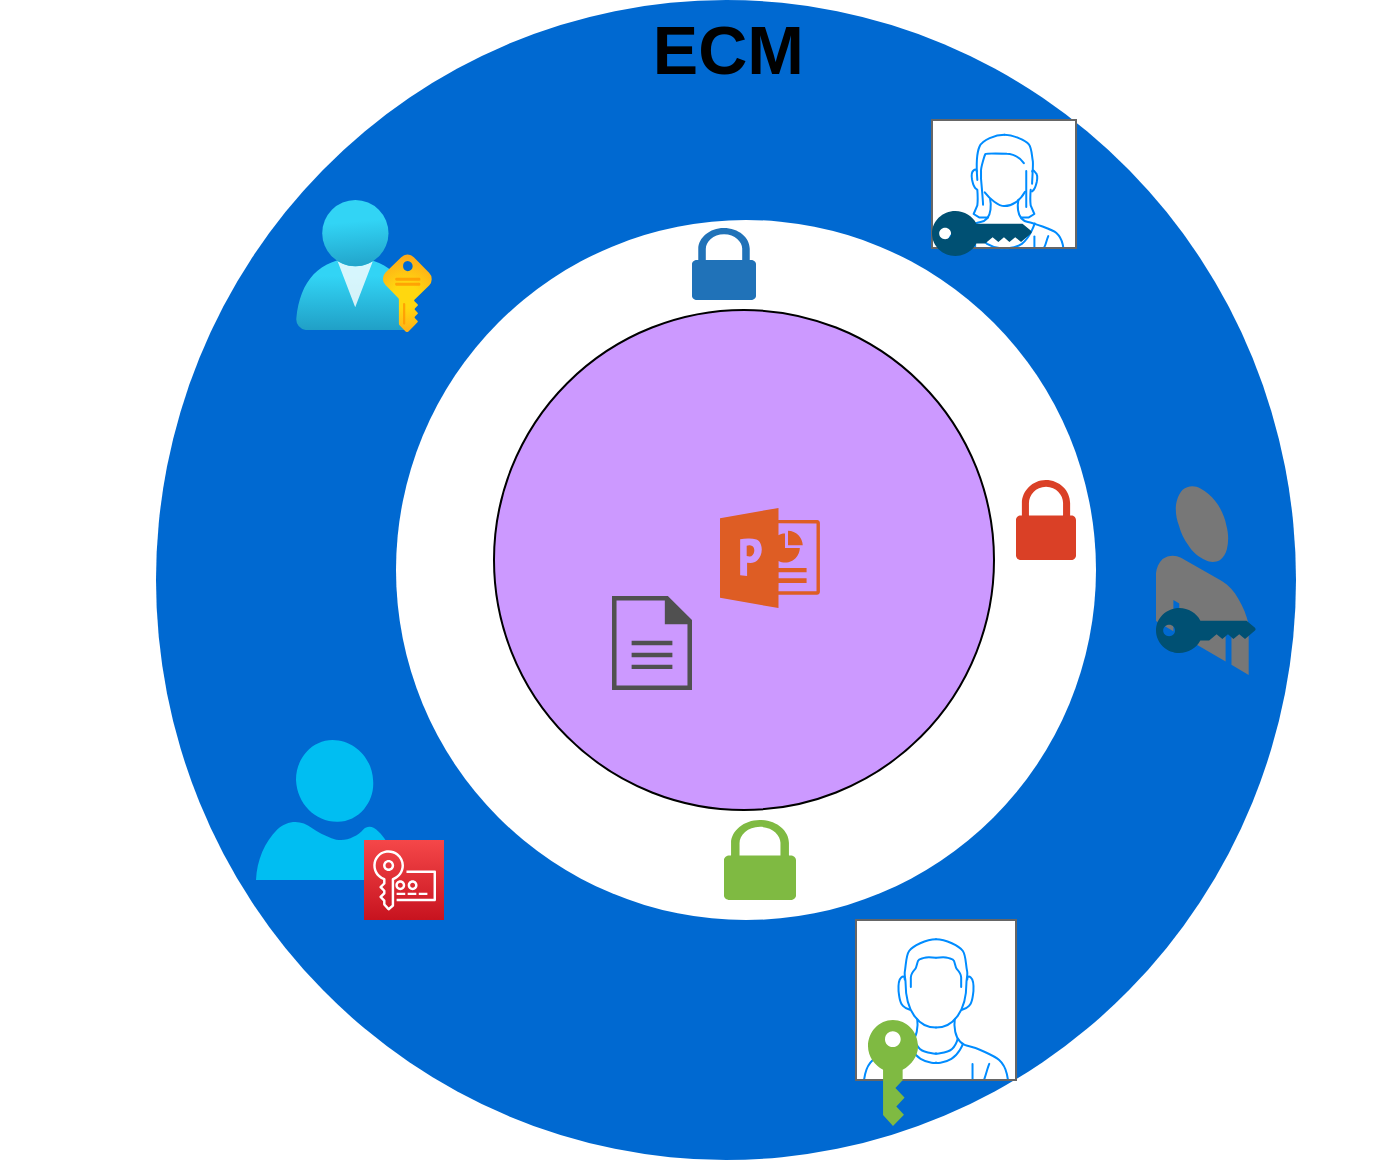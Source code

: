 <mxfile version="15.8.2" type="github">
  <diagram name="Page-1" id="3e8102d1-ef87-2e61-34e1-82d9a586fe2e">
    <mxGraphModel dx="946" dy="589" grid="1" gridSize="10" guides="1" tooltips="1" connect="1" arrows="1" fold="1" page="1" pageScale="1" pageWidth="1100" pageHeight="850" background="none" math="0" shadow="0">
      <root>
        <mxCell id="0" />
        <mxCell id="1" parent="0" />
        <mxCell id="70666756c84bb93c-1" value="" style="ellipse;whiteSpace=wrap;html=1;rounded=0;shadow=0;comic=0;strokeWidth=1;fontFamily=Verdana;fontSize=14;strokeColor=none;fillColor=#0069D1;" parent="1" vertex="1">
          <mxGeometry x="250" y="80" width="570" height="580" as="geometry" />
        </mxCell>
        <mxCell id="70666756c84bb93c-2" value="" style="ellipse;whiteSpace=wrap;html=1;rounded=0;shadow=0;comic=0;strokeWidth=1;fontFamily=Verdana;fontSize=22;strokeColor=none;fillColor=#ffffff;fontColor=#0069D1;fontStyle=1" parent="1" vertex="1">
          <mxGeometry x="370" y="190" width="350" height="350" as="geometry" />
        </mxCell>
        <mxCell id="x3NgYkP0MZVID1S3G_IZ-7" value="" style="aspect=fixed;html=1;points=[];align=center;image;fontSize=12;image=img/lib/azure2/azure_stack/User_Subscriptions.svg;" vertex="1" parent="1">
          <mxGeometry x="320" y="180" width="68" height="66" as="geometry" />
        </mxCell>
        <mxCell id="x3NgYkP0MZVID1S3G_IZ-10" value="" style="verticalLabelPosition=bottom;html=1;verticalAlign=top;align=center;strokeColor=none;fillColor=#00BEF2;shape=mxgraph.azure.user;" vertex="1" parent="1">
          <mxGeometry x="300" y="450" width="70" height="70" as="geometry" />
        </mxCell>
        <mxCell id="x3NgYkP0MZVID1S3G_IZ-11" value="" style="verticalLabelPosition=bottom;shadow=0;dashed=0;align=center;html=1;verticalAlign=top;strokeWidth=1;shape=mxgraph.mockup.containers.userFemale;strokeColor=#666666;strokeColor2=#008cff;" vertex="1" parent="1">
          <mxGeometry x="638" y="140" width="72" height="64" as="geometry" />
        </mxCell>
        <mxCell id="x3NgYkP0MZVID1S3G_IZ-12" value="" style="verticalLabelPosition=bottom;shadow=0;dashed=0;align=center;html=1;verticalAlign=top;strokeWidth=1;shape=mxgraph.mockup.containers.userMale;strokeColor=#666666;strokeColor2=#008cff;" vertex="1" parent="1">
          <mxGeometry x="600" y="540" width="80" height="80" as="geometry" />
        </mxCell>
        <mxCell id="x3NgYkP0MZVID1S3G_IZ-13" value="" style="verticalLabelPosition=bottom;html=1;verticalAlign=top;strokeWidth=1;align=center;outlineConnect=0;dashed=0;outlineConnect=0;shape=mxgraph.aws3d.end_user;strokeColor=none;fillColor=#777777;aspect=fixed;" vertex="1" parent="1">
          <mxGeometry x="750" y="322.5" width="46.34" height="95" as="geometry" />
        </mxCell>
        <mxCell id="x3NgYkP0MZVID1S3G_IZ-14" value="" style="points=[[0,0.5,0],[0.24,0,0],[0.5,0.28,0],[0.995,0.475,0],[0.5,0.72,0],[0.24,1,0]];verticalLabelPosition=bottom;sketch=0;html=1;verticalAlign=top;aspect=fixed;align=center;pointerEvents=1;shape=mxgraph.cisco19.key;fillColor=#005073;strokeColor=none;" vertex="1" parent="1">
          <mxGeometry x="638" y="185.5" width="50" height="22.5" as="geometry" />
        </mxCell>
        <mxCell id="x3NgYkP0MZVID1S3G_IZ-15" value="" style="points=[[0,0.5,0],[0.24,0,0],[0.5,0.28,0],[0.995,0.475,0],[0.5,0.72,0],[0.24,1,0]];verticalLabelPosition=bottom;sketch=0;html=1;verticalAlign=top;aspect=fixed;align=center;pointerEvents=1;shape=mxgraph.cisco19.key;fillColor=#005073;strokeColor=none;" vertex="1" parent="1">
          <mxGeometry x="750" y="384" width="50" height="22.5" as="geometry" />
        </mxCell>
        <mxCell id="x3NgYkP0MZVID1S3G_IZ-17" value="" style="sketch=0;points=[[0,0,0],[0.25,0,0],[0.5,0,0],[0.75,0,0],[1,0,0],[0,1,0],[0.25,1,0],[0.5,1,0],[0.75,1,0],[1,1,0],[0,0.25,0],[0,0.5,0],[0,0.75,0],[1,0.25,0],[1,0.5,0],[1,0.75,0]];outlineConnect=0;fontColor=#232F3E;gradientColor=#F54749;gradientDirection=north;fillColor=#C7131F;strokeColor=#ffffff;dashed=0;verticalLabelPosition=bottom;verticalAlign=top;align=center;html=1;fontSize=12;fontStyle=0;aspect=fixed;shape=mxgraph.aws4.resourceIcon;resIcon=mxgraph.aws4.key_management_service;" vertex="1" parent="1">
          <mxGeometry x="354" y="500" width="40" height="40" as="geometry" />
        </mxCell>
        <mxCell id="x3NgYkP0MZVID1S3G_IZ-18" value="" style="sketch=0;pointerEvents=1;shadow=0;dashed=0;html=1;strokeColor=none;labelPosition=center;verticalLabelPosition=bottom;verticalAlign=top;outlineConnect=0;align=center;shape=mxgraph.office.security.lock_protected;fillColor=#2072B8;" vertex="1" parent="1">
          <mxGeometry x="518" y="194" width="32" height="36" as="geometry" />
        </mxCell>
        <mxCell id="x3NgYkP0MZVID1S3G_IZ-19" value="" style="sketch=0;pointerEvents=1;shadow=0;dashed=0;html=1;strokeColor=none;labelPosition=center;verticalLabelPosition=bottom;verticalAlign=top;outlineConnect=0;align=center;shape=mxgraph.office.security.lock_protected;fillColor=#DA4026;" vertex="1" parent="1">
          <mxGeometry x="680" y="320" width="30" height="40" as="geometry" />
        </mxCell>
        <mxCell id="x3NgYkP0MZVID1S3G_IZ-20" value="" style="shape=image;html=1;verticalAlign=top;verticalLabelPosition=bottom;labelBackgroundColor=#ffffff;imageAspect=0;aspect=fixed;image=https://cdn2.iconfinder.com/data/icons/woothemes/PNG/intruder.png" vertex="1" parent="1">
          <mxGeometry x="183" y="130" width="78" height="78" as="geometry" />
        </mxCell>
        <mxCell id="x3NgYkP0MZVID1S3G_IZ-21" value="" style="shape=image;html=1;verticalAlign=top;verticalLabelPosition=bottom;labelBackgroundColor=#ffffff;imageAspect=0;aspect=fixed;image=https://cdn0.iconfinder.com/data/icons/kameleon-free-pack-rounded/110/Hacker-128.png" vertex="1" parent="1">
          <mxGeometry x="780" y="112.5" width="90" height="90" as="geometry" />
        </mxCell>
        <mxCell id="x3NgYkP0MZVID1S3G_IZ-22" value="" style="shape=image;html=1;verticalAlign=top;verticalLabelPosition=bottom;labelBackgroundColor=#ffffff;imageAspect=0;aspect=fixed;image=https://cdn1.iconfinder.com/data/icons/competitive-strategy-and-corporate-training/512/567_Detective_hacker_incognito_spy_thief_cyber_spot_security-128.png" vertex="1" parent="1">
          <mxGeometry x="780" y="562" width="88" height="88" as="geometry" />
        </mxCell>
        <mxCell id="x3NgYkP0MZVID1S3G_IZ-23" value="" style="shape=image;html=1;verticalAlign=top;verticalLabelPosition=bottom;labelBackgroundColor=#ffffff;imageAspect=0;aspect=fixed;image=https://cdn0.iconfinder.com/data/icons/kameleon-free-pack/110/Hacker-128.png" vertex="1" parent="1">
          <mxGeometry x="172" y="530" width="100" height="100" as="geometry" />
        </mxCell>
        <mxCell id="x3NgYkP0MZVID1S3G_IZ-25" value="" style="sketch=0;pointerEvents=1;shadow=0;dashed=0;html=1;strokeColor=none;labelPosition=center;verticalLabelPosition=bottom;verticalAlign=top;outlineConnect=0;align=center;shape=mxgraph.office.security.key_permissions;fillColor=#7FBA42;" vertex="1" parent="1">
          <mxGeometry x="606" y="590" width="25" height="53" as="geometry" />
        </mxCell>
        <mxCell id="x3NgYkP0MZVID1S3G_IZ-26" value="" style="sketch=0;pointerEvents=1;shadow=0;dashed=0;html=1;strokeColor=none;labelPosition=center;verticalLabelPosition=bottom;verticalAlign=top;outlineConnect=0;align=center;shape=mxgraph.office.security.lock_protected;fillColor=#7FBA42;" vertex="1" parent="1">
          <mxGeometry x="534" y="490" width="36" height="40" as="geometry" />
        </mxCell>
        <mxCell id="x3NgYkP0MZVID1S3G_IZ-28" value="" style="ellipse;whiteSpace=wrap;html=1;aspect=fixed;fillColor=#CC99FF;" vertex="1" parent="1">
          <mxGeometry x="419" y="235" width="250" height="250" as="geometry" />
        </mxCell>
        <mxCell id="x3NgYkP0MZVID1S3G_IZ-2" value="" style="sketch=0;aspect=fixed;pointerEvents=1;shadow=0;dashed=0;html=1;strokeColor=none;labelPosition=center;verticalLabelPosition=bottom;verticalAlign=top;align=center;shape=mxgraph.mscae.other.powerpoint;fillColor=#DE5D24;" vertex="1" parent="1">
          <mxGeometry x="532" y="334" width="50" height="50" as="geometry" />
        </mxCell>
        <mxCell id="x3NgYkP0MZVID1S3G_IZ-3" value="" style="shape=image;html=1;verticalAlign=top;verticalLabelPosition=bottom;labelBackgroundColor=#ffffff;imageAspect=0;aspect=fixed;image=https://cdn0.iconfinder.com/data/icons/logos-microsoft-office-365/128/Microsoft_Office-10-128.png" vertex="1" parent="1">
          <mxGeometry x="468" y="274" width="60" height="60" as="geometry" />
        </mxCell>
        <mxCell id="x3NgYkP0MZVID1S3G_IZ-5" value="" style="sketch=0;pointerEvents=1;shadow=0;dashed=0;html=1;strokeColor=none;fillColor=#505050;labelPosition=center;verticalLabelPosition=bottom;verticalAlign=top;outlineConnect=0;align=center;shape=mxgraph.office.concepts.document;" vertex="1" parent="1">
          <mxGeometry x="478" y="378" width="40" height="47" as="geometry" />
        </mxCell>
        <mxCell id="x3NgYkP0MZVID1S3G_IZ-4" value="" style="shape=image;html=1;verticalAlign=top;verticalLabelPosition=bottom;labelBackgroundColor=#ffffff;imageAspect=0;aspect=fixed;image=https://cdn0.iconfinder.com/data/icons/logos-microsoft-office-365/128/Microsoft_Office-02-128.png" vertex="1" parent="1">
          <mxGeometry x="570" y="264" width="50" height="50" as="geometry" />
        </mxCell>
        <mxCell id="x3NgYkP0MZVID1S3G_IZ-30" value="" style="shape=image;html=1;verticalAlign=top;verticalLabelPosition=bottom;labelBackgroundColor=#ffffff;imageAspect=0;aspect=fixed;image=https://cdn1.iconfinder.com/data/icons/material-core/23/lock-outline-128.png;fillColor=#E4FFD9;" vertex="1" parent="1">
          <mxGeometry x="372" y="320" width="47" height="47" as="geometry" />
        </mxCell>
        <mxCell id="x3NgYkP0MZVID1S3G_IZ-31" value="" style="shape=image;html=1;verticalAlign=top;verticalLabelPosition=bottom;labelBackgroundColor=#ffffff;imageAspect=0;aspect=fixed;image=https://cdn0.iconfinder.com/data/icons/logos-microsoft-office-365/128/Microsoft_Office_Mesa_de_trabajo_1-128.png;fillColor=#CC99FF;" vertex="1" parent="1">
          <mxGeometry x="592.5" y="375.5" width="52" height="52" as="geometry" />
        </mxCell>
        <mxCell id="x3NgYkP0MZVID1S3G_IZ-32" value="&lt;div style=&quot;text-align: center&quot;&gt;&lt;font style=&quot;font-size: 31px&quot;&gt;&amp;nbsp; &amp;nbsp; &amp;nbsp; &amp;nbsp; &amp;nbsp; &amp;nbsp; &amp;nbsp; &amp;nbsp; &amp;nbsp;&lt;/font&gt;&lt;font style=&quot;font-size: 34px&quot;&gt;&lt;b&gt;ECM&amp;nbsp; &amp;nbsp; &amp;nbsp; &amp;nbsp; &amp;nbsp; &amp;nbsp; &amp;nbsp; &amp;nbsp; &amp;nbsp; &amp;nbsp; &amp;nbsp; &amp;nbsp; &amp;nbsp; &amp;nbsp;&lt;/b&gt;&lt;/font&gt;&lt;/div&gt;" style="text;html=1;align=right;verticalAlign=middle;resizable=0;points=[];autosize=1;strokeColor=none;fillColor=none;" vertex="1" parent="1">
          <mxGeometry x="340" y="90" width="490" height="30" as="geometry" />
        </mxCell>
      </root>
    </mxGraphModel>
  </diagram>
</mxfile>
